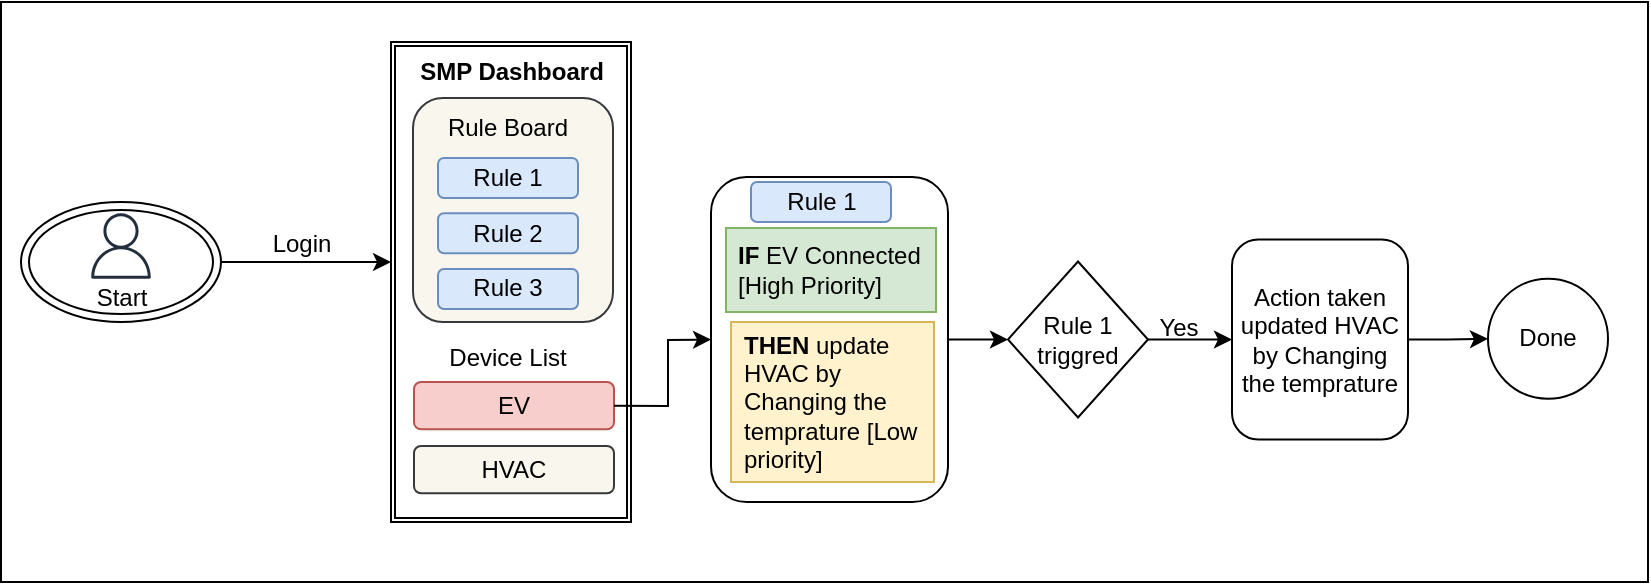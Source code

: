 <mxfile version="21.1.5" type="github">
  <diagram name="Page-1" id="TBpk2ZddFmmUnNdRWJZM">
    <mxGraphModel dx="1050" dy="533" grid="1" gridSize="10" guides="1" tooltips="1" connect="1" arrows="1" fold="1" page="1" pageScale="1" pageWidth="850" pageHeight="1100" math="0" shadow="0">
      <root>
        <mxCell id="0" />
        <mxCell id="1" parent="0" />
        <mxCell id="u9HwPEGiP-o9F6QaUKpa-145" value="" style="rounded=0;whiteSpace=wrap;html=1;" vertex="1" parent="1">
          <mxGeometry x="26.5" y="990" width="823.5" height="290" as="geometry" />
        </mxCell>
        <mxCell id="u9HwPEGiP-o9F6QaUKpa-146" value="" style="sketch=0;outlineConnect=0;fontColor=#232F3E;gradientColor=none;fillColor=#232F3D;strokeColor=none;dashed=0;verticalLabelPosition=bottom;verticalAlign=top;align=center;html=1;fontSize=12;fontStyle=0;aspect=fixed;pointerEvents=1;shape=mxgraph.aws4.user;" vertex="1" parent="1">
          <mxGeometry x="70.13" y="1095.63" width="32.75" height="32.75" as="geometry" />
        </mxCell>
        <mxCell id="u9HwPEGiP-o9F6QaUKpa-147" value="" style="ellipse;shape=doubleEllipse;whiteSpace=wrap;html=1;fillColor=none;" vertex="1" parent="1">
          <mxGeometry x="36.5" y="1090" width="100" height="60" as="geometry" />
        </mxCell>
        <mxCell id="u9HwPEGiP-o9F6QaUKpa-148" value="Start" style="text;html=1;strokeColor=none;fillColor=none;align=center;verticalAlign=middle;whiteSpace=wrap;rounded=0;" vertex="1" parent="1">
          <mxGeometry x="56.5" y="1123.49" width="60" height="30" as="geometry" />
        </mxCell>
        <mxCell id="u9HwPEGiP-o9F6QaUKpa-149" value="Login" style="text;html=1;strokeColor=none;fillColor=none;align=center;verticalAlign=middle;whiteSpace=wrap;rounded=0;" vertex="1" parent="1">
          <mxGeometry x="146.5" y="1095.63" width="60" height="30" as="geometry" />
        </mxCell>
        <mxCell id="u9HwPEGiP-o9F6QaUKpa-150" value="" style="endArrow=classic;html=1;rounded=0;exitX=1;exitY=0.5;exitDx=0;exitDy=0;" edge="1" parent="1" source="u9HwPEGiP-o9F6QaUKpa-147">
          <mxGeometry width="50" height="50" relative="1" as="geometry">
            <mxPoint x="196.5" y="1123.49" as="sourcePoint" />
            <mxPoint x="221.5" y="1120" as="targetPoint" />
          </mxGeometry>
        </mxCell>
        <mxCell id="u9HwPEGiP-o9F6QaUKpa-151" value="" style="shape=ext;double=1;rounded=0;whiteSpace=wrap;html=1;fillColor=none;" vertex="1" parent="1">
          <mxGeometry x="221.5" y="1010" width="120" height="240" as="geometry" />
        </mxCell>
        <mxCell id="u9HwPEGiP-o9F6QaUKpa-152" value="SMP Dashboard" style="text;html=1;strokeColor=none;fillColor=none;align=center;verticalAlign=middle;whiteSpace=wrap;rounded=0;fontStyle=1" vertex="1" parent="1">
          <mxGeometry x="231.5" y="1010" width="100" height="30" as="geometry" />
        </mxCell>
        <mxCell id="u9HwPEGiP-o9F6QaUKpa-159" value="" style="rounded=1;whiteSpace=wrap;html=1;fillColor=#f9f7ed;strokeColor=#36393d;" vertex="1" parent="1">
          <mxGeometry x="232.5" y="1037.99" width="100" height="112.01" as="geometry" />
        </mxCell>
        <mxCell id="u9HwPEGiP-o9F6QaUKpa-164" value="EV" style="rounded=1;whiteSpace=wrap;html=1;fillColor=#f8cecc;strokeColor=#b85450;" vertex="1" parent="1">
          <mxGeometry x="233" y="1180" width="100" height="23.63" as="geometry" />
        </mxCell>
        <mxCell id="u9HwPEGiP-o9F6QaUKpa-170" value="Rule 1 triggred" style="rhombus;whiteSpace=wrap;html=1;" vertex="1" parent="1">
          <mxGeometry x="530" y="1119.76" width="70" height="77.99" as="geometry" />
        </mxCell>
        <mxCell id="u9HwPEGiP-o9F6QaUKpa-171" value="" style="edgeStyle=orthogonalEdgeStyle;rounded=0;orthogonalLoop=1;jettySize=auto;html=1;exitX=1;exitY=0.5;exitDx=0;exitDy=0;entryX=0;entryY=0.5;entryDx=0;entryDy=0;" edge="1" parent="1" source="u9HwPEGiP-o9F6QaUKpa-170" target="u9HwPEGiP-o9F6QaUKpa-173">
          <mxGeometry relative="1" as="geometry">
            <mxPoint x="762.5" y="1220" as="sourcePoint" />
            <mxPoint x="792.5" y="1220" as="targetPoint" />
          </mxGeometry>
        </mxCell>
        <mxCell id="u9HwPEGiP-o9F6QaUKpa-172" value="" style="edgeStyle=orthogonalEdgeStyle;rounded=0;orthogonalLoop=1;jettySize=auto;html=1;" edge="1" parent="1" source="u9HwPEGiP-o9F6QaUKpa-173" target="u9HwPEGiP-o9F6QaUKpa-177">
          <mxGeometry relative="1" as="geometry" />
        </mxCell>
        <mxCell id="u9HwPEGiP-o9F6QaUKpa-173" value="Action taken&lt;br&gt;updated HVAC by Changing the temprature" style="rounded=1;whiteSpace=wrap;html=1;" vertex="1" parent="1">
          <mxGeometry x="642" y="1108.75" width="88" height="100" as="geometry" />
        </mxCell>
        <mxCell id="u9HwPEGiP-o9F6QaUKpa-174" value="Yes" style="text;html=1;align=center;verticalAlign=middle;resizable=0;points=[];autosize=1;strokeColor=none;fillColor=none;" vertex="1" parent="1">
          <mxGeometry x="595" y="1137.99" width="40" height="30" as="geometry" />
        </mxCell>
        <mxCell id="u9HwPEGiP-o9F6QaUKpa-177" value="Done" style="ellipse;whiteSpace=wrap;html=1;rounded=1;" vertex="1" parent="1">
          <mxGeometry x="770" y="1128.38" width="60" height="60" as="geometry" />
        </mxCell>
        <mxCell id="u9HwPEGiP-o9F6QaUKpa-178" value="HVAC" style="rounded=1;whiteSpace=wrap;html=1;fillColor=#f9f7ed;strokeColor=#36393d;" vertex="1" parent="1">
          <mxGeometry x="233" y="1212" width="100" height="23.63" as="geometry" />
        </mxCell>
        <mxCell id="u9HwPEGiP-o9F6QaUKpa-185" value="Rule Board" style="text;html=1;strokeColor=none;fillColor=none;align=center;verticalAlign=middle;whiteSpace=wrap;rounded=0;" vertex="1" parent="1">
          <mxGeometry x="240" y="1037.99" width="80" height="30" as="geometry" />
        </mxCell>
        <mxCell id="u9HwPEGiP-o9F6QaUKpa-186" value="Rule 1" style="rounded=1;whiteSpace=wrap;html=1;fillColor=#dae8fc;strokeColor=#6c8ebf;" vertex="1" parent="1">
          <mxGeometry x="245" y="1067.99" width="70" height="20" as="geometry" />
        </mxCell>
        <mxCell id="u9HwPEGiP-o9F6QaUKpa-187" value="Rule 2" style="rounded=1;whiteSpace=wrap;html=1;fillColor=#dae8fc;strokeColor=#6c8ebf;" vertex="1" parent="1">
          <mxGeometry x="245" y="1095.63" width="70" height="20" as="geometry" />
        </mxCell>
        <mxCell id="u9HwPEGiP-o9F6QaUKpa-188" value="Rule 3" style="rounded=1;whiteSpace=wrap;html=1;fillColor=#dae8fc;strokeColor=#6c8ebf;" vertex="1" parent="1">
          <mxGeometry x="245" y="1123.49" width="70" height="20" as="geometry" />
        </mxCell>
        <mxCell id="u9HwPEGiP-o9F6QaUKpa-190" value="" style="rounded=1;whiteSpace=wrap;html=1;" vertex="1" parent="1">
          <mxGeometry x="381.5" y="1077.5" width="118.5" height="162.5" as="geometry" />
        </mxCell>
        <mxCell id="u9HwPEGiP-o9F6QaUKpa-197" value="Device List" style="text;html=1;strokeColor=none;fillColor=none;align=center;verticalAlign=middle;whiteSpace=wrap;rounded=0;" vertex="1" parent="1">
          <mxGeometry x="240" y="1153.49" width="80" height="30" as="geometry" />
        </mxCell>
        <mxCell id="u9HwPEGiP-o9F6QaUKpa-199" value="" style="endArrow=classic;html=1;rounded=0;exitX=1;exitY=0.5;exitDx=0;exitDy=0;entryX=0;entryY=0.5;entryDx=0;entryDy=0;" edge="1" parent="1" source="u9HwPEGiP-o9F6QaUKpa-164" target="u9HwPEGiP-o9F6QaUKpa-190">
          <mxGeometry width="50" height="50" relative="1" as="geometry">
            <mxPoint x="400" y="1210" as="sourcePoint" />
            <mxPoint x="450" y="1160" as="targetPoint" />
            <Array as="points">
              <mxPoint x="360" y="1192" />
              <mxPoint x="360" y="1159" />
            </Array>
          </mxGeometry>
        </mxCell>
        <mxCell id="u9HwPEGiP-o9F6QaUKpa-200" value="" style="endArrow=classic;html=1;rounded=0;entryX=0;entryY=0.5;entryDx=0;entryDy=0;" edge="1" parent="1" source="u9HwPEGiP-o9F6QaUKpa-190" target="u9HwPEGiP-o9F6QaUKpa-170">
          <mxGeometry width="50" height="50" relative="1" as="geometry">
            <mxPoint x="400" y="1210" as="sourcePoint" />
            <mxPoint x="450" y="1160" as="targetPoint" />
          </mxGeometry>
        </mxCell>
        <mxCell id="u9HwPEGiP-o9F6QaUKpa-205" value="&lt;b&gt;IF &lt;/b&gt;EV Connected [High Priority]" style="text;strokeColor=#82b366;fillColor=#d5e8d4;align=left;verticalAlign=middle;spacingLeft=4;spacingRight=4;overflow=hidden;points=[[0,0.5],[1,0.5]];portConstraint=eastwest;rotatable=0;whiteSpace=wrap;html=1;" vertex="1" parent="1">
          <mxGeometry x="389" y="1102.99" width="105" height="42.01" as="geometry" />
        </mxCell>
        <mxCell id="u9HwPEGiP-o9F6QaUKpa-203" value="&lt;b&gt;THEN &lt;/b&gt;update HVAC by Changing the temprature [Low priority]" style="text;strokeColor=#d6b656;fillColor=#fff2cc;align=left;verticalAlign=middle;spacingLeft=4;spacingRight=4;overflow=hidden;points=[[0,0.5],[1,0.5]];portConstraint=eastwest;rotatable=0;whiteSpace=wrap;html=1;" vertex="1" parent="1">
          <mxGeometry x="391.5" y="1150" width="101.5" height="80" as="geometry" />
        </mxCell>
        <mxCell id="u9HwPEGiP-o9F6QaUKpa-206" value="Rule 1" style="rounded=1;whiteSpace=wrap;html=1;fillColor=#dae8fc;strokeColor=#6c8ebf;" vertex="1" parent="1">
          <mxGeometry x="401.5" y="1080" width="70" height="20" as="geometry" />
        </mxCell>
      </root>
    </mxGraphModel>
  </diagram>
</mxfile>
